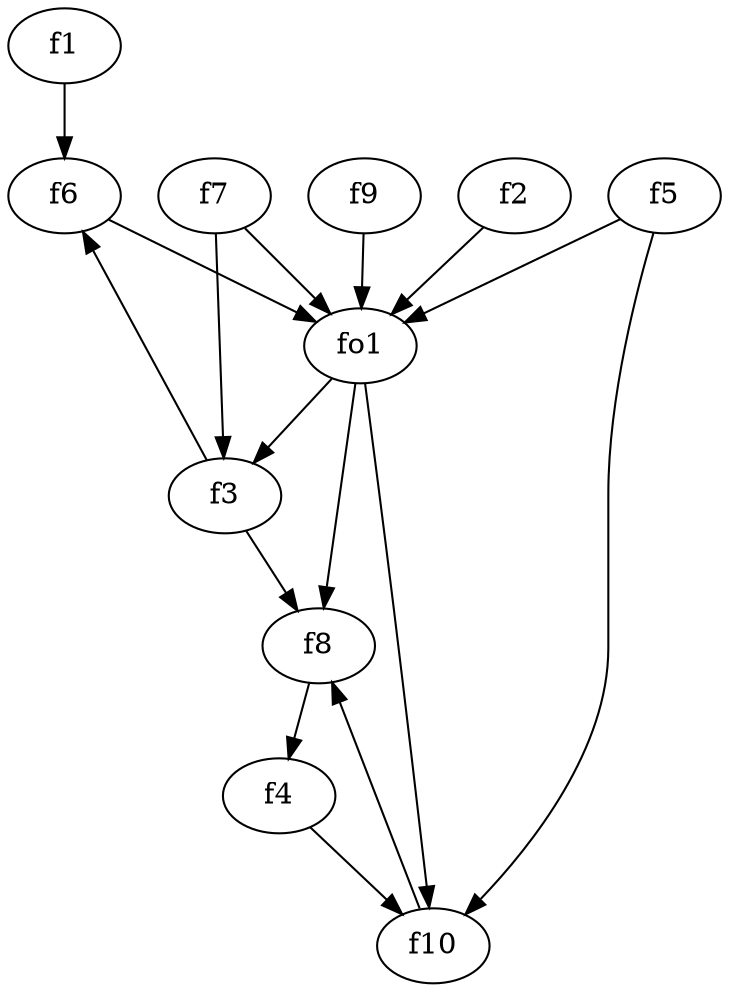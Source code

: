 strict digraph  {
f1;
f2;
f3;
f4;
f5;
f6;
f7;
f8;
f9;
f10;
fo1;
f1 -> f6  [weight=2];
f2 -> fo1  [weight=2];
f3 -> f6  [weight=2];
f3 -> f8  [weight=2];
f4 -> f10  [weight=2];
f5 -> f10  [weight=2];
f5 -> fo1  [weight=2];
f6 -> fo1  [weight=2];
f7 -> fo1  [weight=2];
f7 -> f3  [weight=2];
f8 -> f4  [weight=2];
f9 -> fo1  [weight=2];
f10 -> f8  [weight=2];
fo1 -> f8  [weight=2];
fo1 -> f10  [weight=2];
fo1 -> f3  [weight=2];
}
